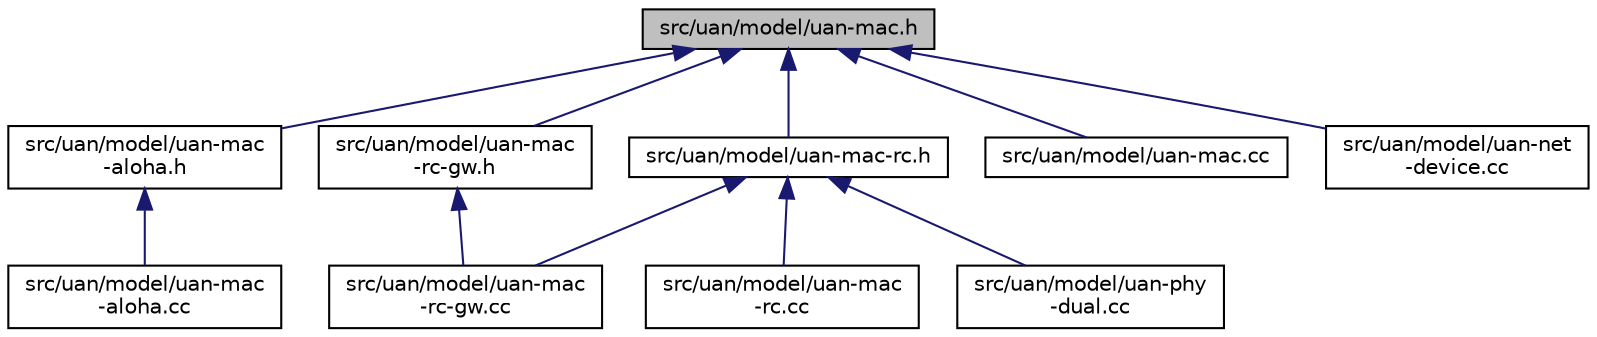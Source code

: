 digraph "src/uan/model/uan-mac.h"
{
 // LATEX_PDF_SIZE
  edge [fontname="Helvetica",fontsize="10",labelfontname="Helvetica",labelfontsize="10"];
  node [fontname="Helvetica",fontsize="10",shape=record];
  Node1 [label="src/uan/model/uan-mac.h",height=0.2,width=0.4,color="black", fillcolor="grey75", style="filled", fontcolor="black",tooltip=" "];
  Node1 -> Node2 [dir="back",color="midnightblue",fontsize="10",style="solid",fontname="Helvetica"];
  Node2 [label="src/uan/model/uan-mac\l-aloha.h",height=0.2,width=0.4,color="black", fillcolor="white", style="filled",URL="$uan-mac-aloha_8h.html",tooltip=" "];
  Node2 -> Node3 [dir="back",color="midnightblue",fontsize="10",style="solid",fontname="Helvetica"];
  Node3 [label="src/uan/model/uan-mac\l-aloha.cc",height=0.2,width=0.4,color="black", fillcolor="white", style="filled",URL="$uan-mac-aloha_8cc.html",tooltip=" "];
  Node1 -> Node4 [dir="back",color="midnightblue",fontsize="10",style="solid",fontname="Helvetica"];
  Node4 [label="src/uan/model/uan-mac\l-rc-gw.h",height=0.2,width=0.4,color="black", fillcolor="white", style="filled",URL="$uan-mac-rc-gw_8h.html",tooltip=" "];
  Node4 -> Node5 [dir="back",color="midnightblue",fontsize="10",style="solid",fontname="Helvetica"];
  Node5 [label="src/uan/model/uan-mac\l-rc-gw.cc",height=0.2,width=0.4,color="black", fillcolor="white", style="filled",URL="$uan-mac-rc-gw_8cc.html",tooltip=" "];
  Node1 -> Node6 [dir="back",color="midnightblue",fontsize="10",style="solid",fontname="Helvetica"];
  Node6 [label="src/uan/model/uan-mac-rc.h",height=0.2,width=0.4,color="black", fillcolor="white", style="filled",URL="$uan-mac-rc_8h.html",tooltip=" "];
  Node6 -> Node5 [dir="back",color="midnightblue",fontsize="10",style="solid",fontname="Helvetica"];
  Node6 -> Node7 [dir="back",color="midnightblue",fontsize="10",style="solid",fontname="Helvetica"];
  Node7 [label="src/uan/model/uan-mac\l-rc.cc",height=0.2,width=0.4,color="black", fillcolor="white", style="filled",URL="$uan-mac-rc_8cc.html",tooltip=" "];
  Node6 -> Node8 [dir="back",color="midnightblue",fontsize="10",style="solid",fontname="Helvetica"];
  Node8 [label="src/uan/model/uan-phy\l-dual.cc",height=0.2,width=0.4,color="black", fillcolor="white", style="filled",URL="$uan-phy-dual_8cc.html",tooltip=" "];
  Node1 -> Node9 [dir="back",color="midnightblue",fontsize="10",style="solid",fontname="Helvetica"];
  Node9 [label="src/uan/model/uan-mac.cc",height=0.2,width=0.4,color="black", fillcolor="white", style="filled",URL="$uan-mac_8cc.html",tooltip=" "];
  Node1 -> Node10 [dir="back",color="midnightblue",fontsize="10",style="solid",fontname="Helvetica"];
  Node10 [label="src/uan/model/uan-net\l-device.cc",height=0.2,width=0.4,color="black", fillcolor="white", style="filled",URL="$uan-net-device_8cc.html",tooltip=" "];
}
